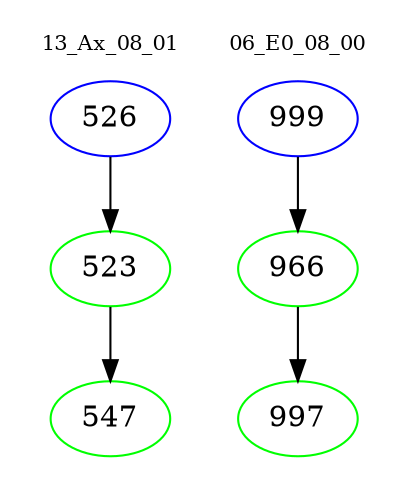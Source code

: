 digraph{
subgraph cluster_0 {
color = white
label = "13_Ax_08_01";
fontsize=10;
T0_526 [label="526", color="blue"]
T0_526 -> T0_523 [color="black"]
T0_523 [label="523", color="green"]
T0_523 -> T0_547 [color="black"]
T0_547 [label="547", color="green"]
}
subgraph cluster_1 {
color = white
label = "06_E0_08_00";
fontsize=10;
T1_999 [label="999", color="blue"]
T1_999 -> T1_966 [color="black"]
T1_966 [label="966", color="green"]
T1_966 -> T1_997 [color="black"]
T1_997 [label="997", color="green"]
}
}
